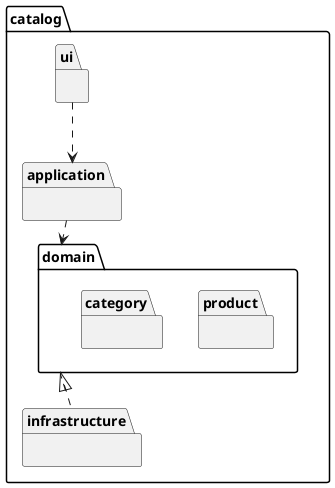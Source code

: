 @startuml

package "catalog" as a {
    package "ui" as a1 {}
    package "application" as b1 {}
    package "domain" as c1 {
        package "product" {}
        package "category" {}
    }
    package "infrastructure" as d1 {}
}

a1 .down.> b1
b1 .down.> c1
c1 <|.down. d1

@enduml